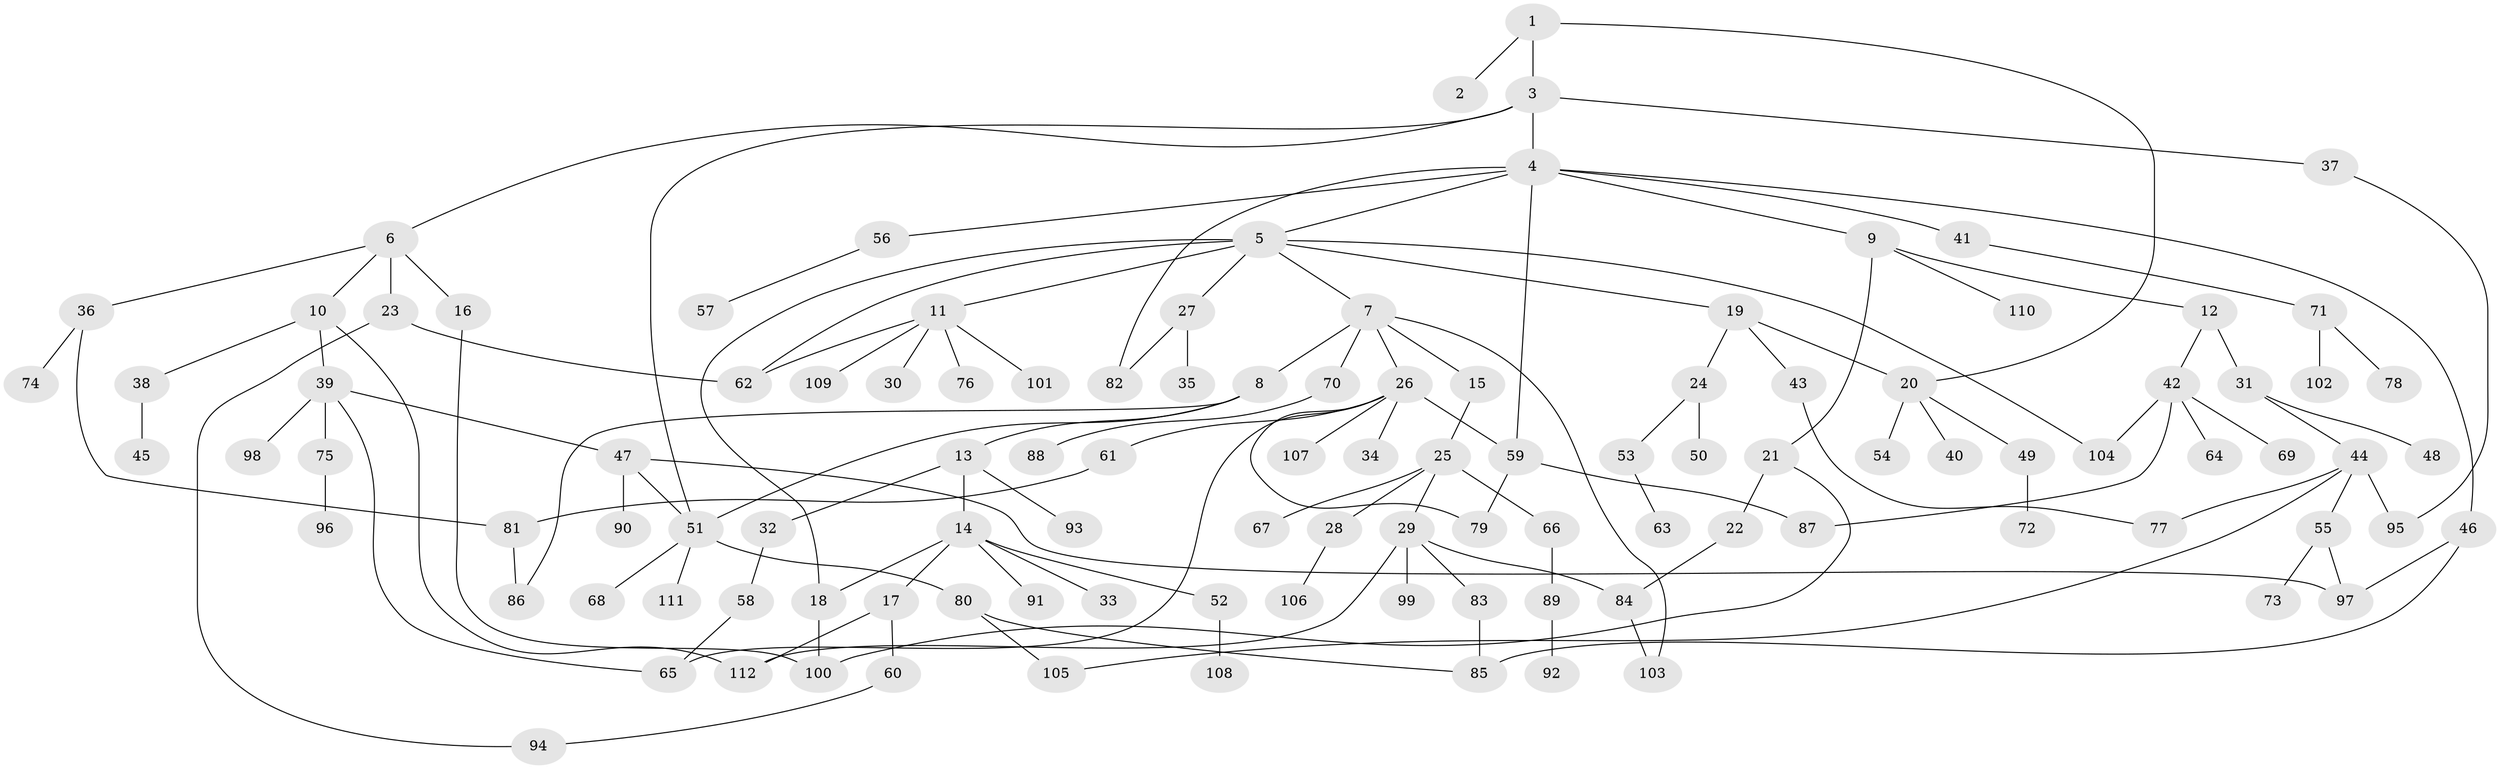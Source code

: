// coarse degree distribution, {2: 0.24358974358974358, 8: 0.02564102564102564, 10: 0.01282051282051282, 11: 0.01282051282051282, 4: 0.08974358974358974, 5: 0.10256410256410256, 6: 0.01282051282051282, 3: 0.11538461538461539, 7: 0.01282051282051282, 1: 0.3717948717948718}
// Generated by graph-tools (version 1.1) at 2025/23/03/03/25 07:23:32]
// undirected, 112 vertices, 140 edges
graph export_dot {
graph [start="1"]
  node [color=gray90,style=filled];
  1;
  2;
  3;
  4;
  5;
  6;
  7;
  8;
  9;
  10;
  11;
  12;
  13;
  14;
  15;
  16;
  17;
  18;
  19;
  20;
  21;
  22;
  23;
  24;
  25;
  26;
  27;
  28;
  29;
  30;
  31;
  32;
  33;
  34;
  35;
  36;
  37;
  38;
  39;
  40;
  41;
  42;
  43;
  44;
  45;
  46;
  47;
  48;
  49;
  50;
  51;
  52;
  53;
  54;
  55;
  56;
  57;
  58;
  59;
  60;
  61;
  62;
  63;
  64;
  65;
  66;
  67;
  68;
  69;
  70;
  71;
  72;
  73;
  74;
  75;
  76;
  77;
  78;
  79;
  80;
  81;
  82;
  83;
  84;
  85;
  86;
  87;
  88;
  89;
  90;
  91;
  92;
  93;
  94;
  95;
  96;
  97;
  98;
  99;
  100;
  101;
  102;
  103;
  104;
  105;
  106;
  107;
  108;
  109;
  110;
  111;
  112;
  1 -- 2;
  1 -- 3;
  1 -- 20;
  3 -- 4;
  3 -- 6;
  3 -- 37;
  3 -- 51;
  4 -- 5;
  4 -- 9;
  4 -- 41;
  4 -- 46;
  4 -- 56;
  4 -- 82;
  4 -- 59;
  5 -- 7;
  5 -- 11;
  5 -- 18;
  5 -- 19;
  5 -- 27;
  5 -- 104;
  5 -- 62;
  6 -- 10;
  6 -- 16;
  6 -- 23;
  6 -- 36;
  7 -- 8;
  7 -- 15;
  7 -- 26;
  7 -- 70;
  7 -- 103;
  8 -- 13;
  8 -- 51;
  8 -- 86;
  9 -- 12;
  9 -- 21;
  9 -- 110;
  10 -- 38;
  10 -- 39;
  10 -- 112;
  11 -- 30;
  11 -- 62;
  11 -- 76;
  11 -- 101;
  11 -- 109;
  12 -- 31;
  12 -- 42;
  13 -- 14;
  13 -- 32;
  13 -- 93;
  14 -- 17;
  14 -- 33;
  14 -- 52;
  14 -- 91;
  14 -- 18;
  15 -- 25;
  16 -- 100;
  17 -- 60;
  17 -- 112;
  18 -- 100;
  19 -- 20;
  19 -- 24;
  19 -- 43;
  20 -- 40;
  20 -- 49;
  20 -- 54;
  21 -- 22;
  21 -- 100;
  22 -- 84;
  23 -- 62;
  23 -- 94;
  24 -- 50;
  24 -- 53;
  25 -- 28;
  25 -- 29;
  25 -- 66;
  25 -- 67;
  26 -- 34;
  26 -- 59;
  26 -- 61;
  26 -- 107;
  26 -- 79;
  26 -- 65;
  27 -- 35;
  27 -- 82;
  28 -- 106;
  29 -- 83;
  29 -- 84;
  29 -- 99;
  29 -- 112;
  31 -- 44;
  31 -- 48;
  32 -- 58;
  36 -- 74;
  36 -- 81;
  37 -- 95;
  38 -- 45;
  39 -- 47;
  39 -- 65;
  39 -- 75;
  39 -- 98;
  41 -- 71;
  42 -- 64;
  42 -- 69;
  42 -- 87;
  42 -- 104;
  43 -- 77;
  44 -- 55;
  44 -- 95;
  44 -- 105;
  44 -- 77;
  46 -- 85;
  46 -- 97;
  47 -- 90;
  47 -- 97;
  47 -- 51;
  49 -- 72;
  51 -- 68;
  51 -- 80;
  51 -- 111;
  52 -- 108;
  53 -- 63;
  55 -- 73;
  55 -- 97;
  56 -- 57;
  58 -- 65;
  59 -- 79;
  59 -- 87;
  60 -- 94;
  61 -- 81;
  66 -- 89;
  70 -- 88;
  71 -- 78;
  71 -- 102;
  75 -- 96;
  80 -- 105;
  80 -- 85;
  81 -- 86;
  83 -- 85;
  84 -- 103;
  89 -- 92;
}
